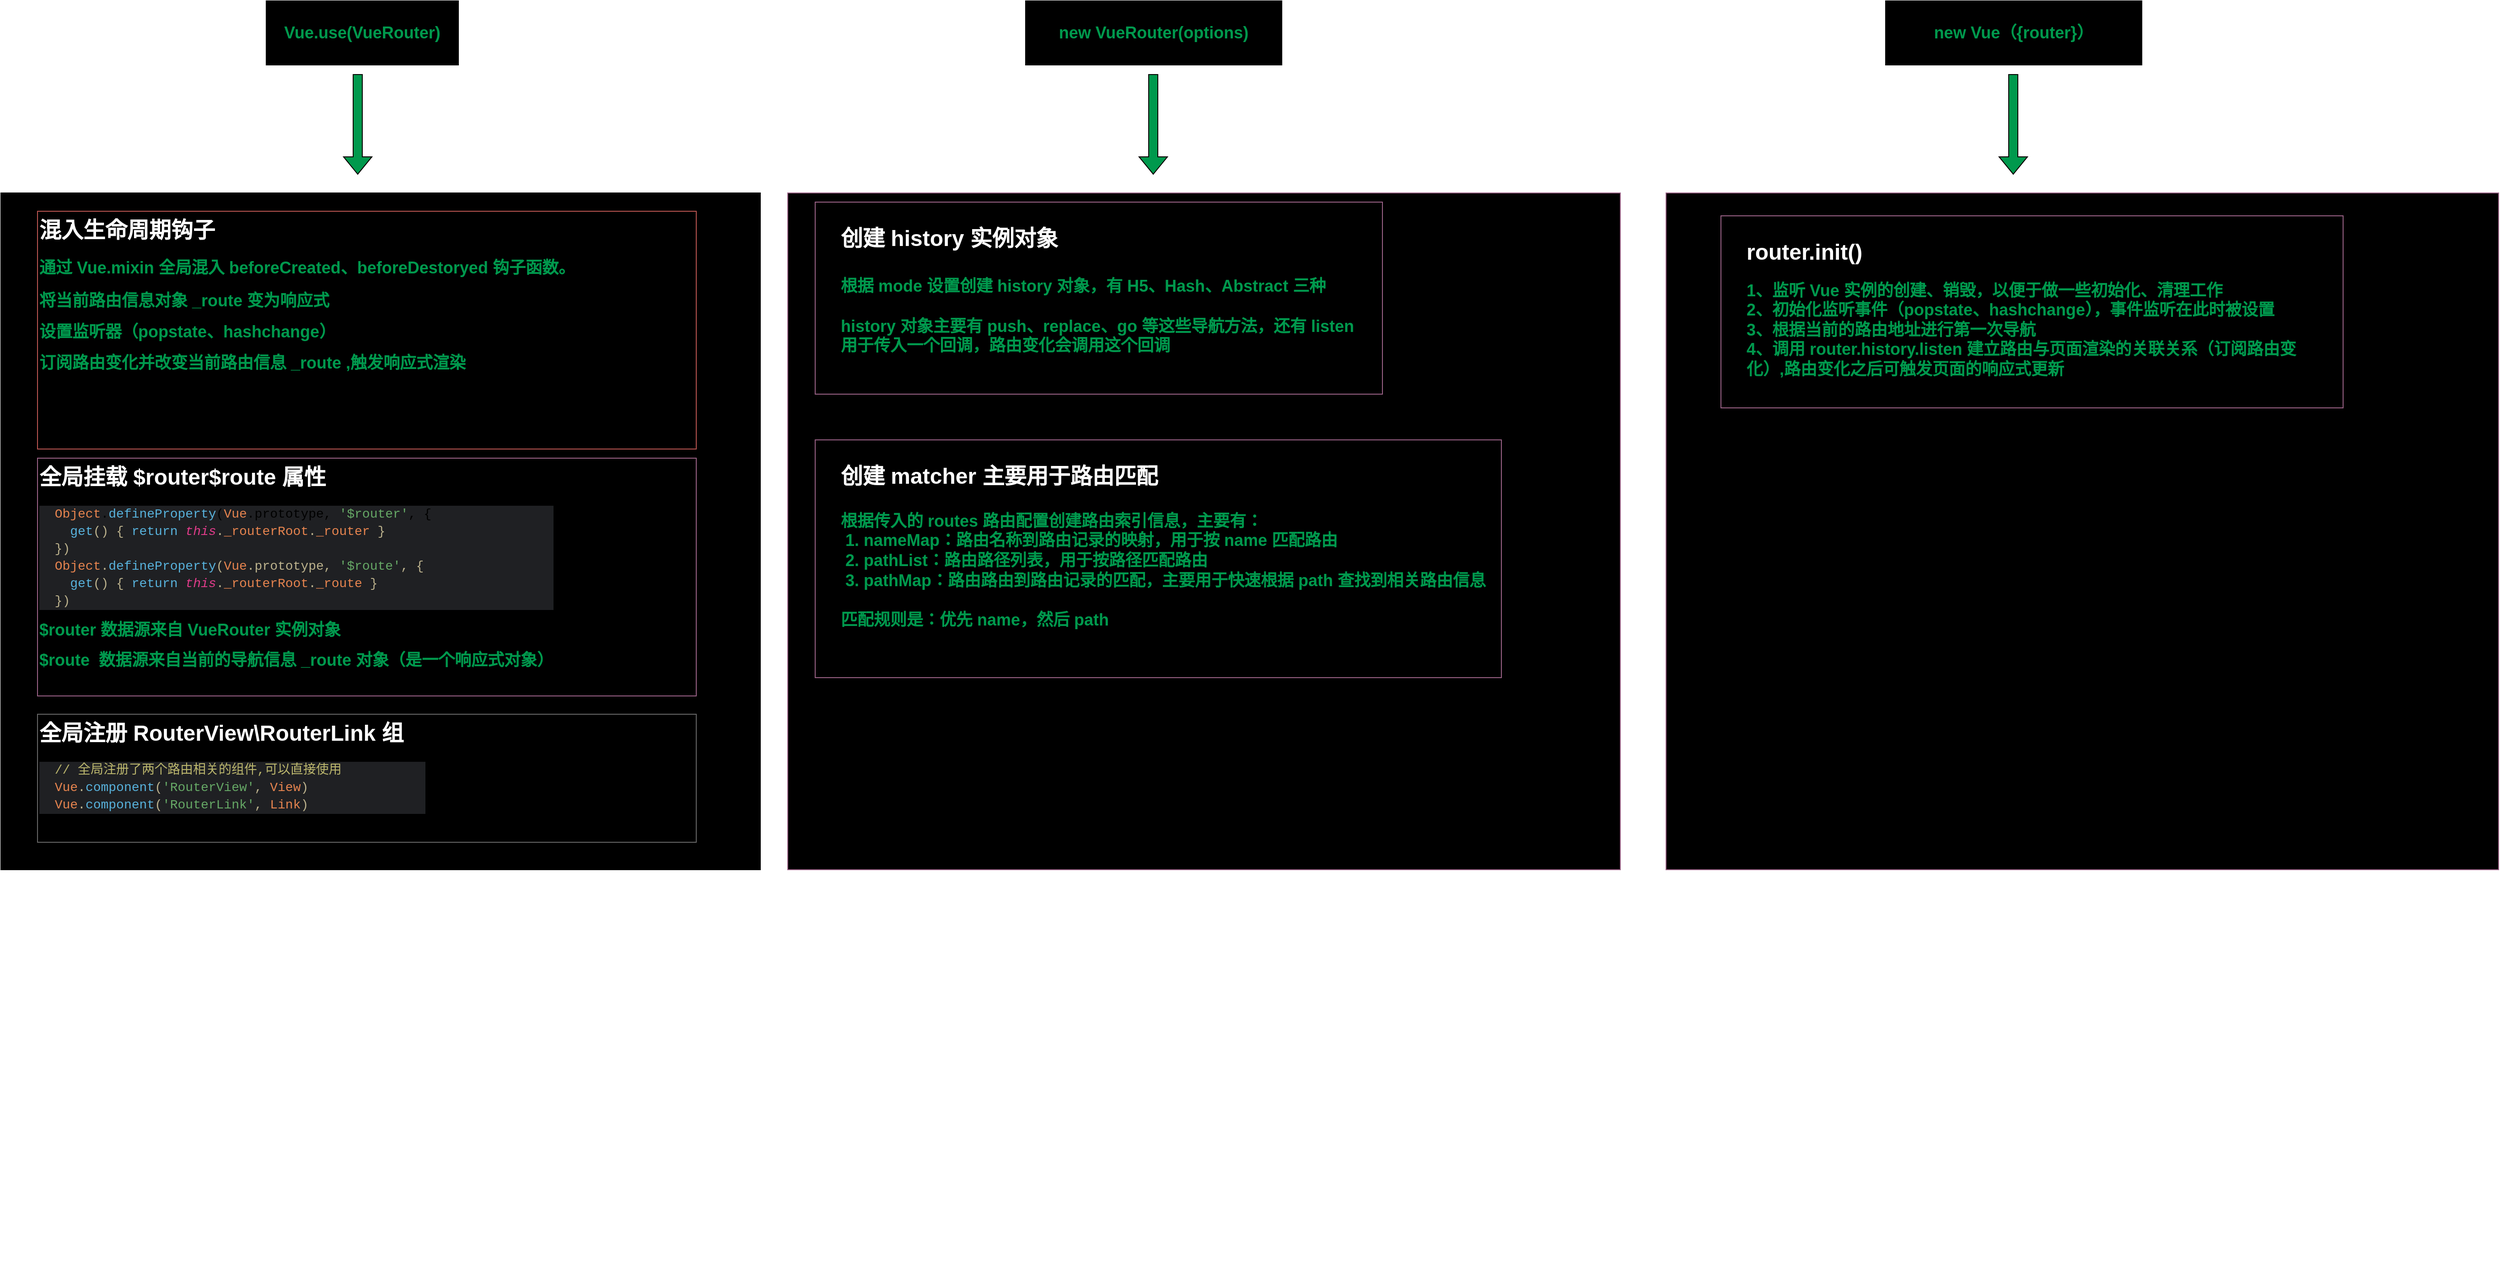<mxfile version="24.6.4" type="github">
  <diagram name="第 1 页" id="9SlIgTtQ-pPHK3Cmt_7Q">
    <mxGraphModel dx="2074" dy="1098" grid="1" gridSize="10" guides="1" tooltips="1" connect="1" arrows="1" fold="1" page="1" pageScale="1" pageWidth="827" pageHeight="1169" math="0" shadow="0">
      <root>
        <mxCell id="0" />
        <mxCell id="1" parent="0" />
        <mxCell id="ERSdIEYuZWGnIZoCy1sr-31" value="" style="rounded=0;whiteSpace=wrap;html=1;strokeColor=#996185;align=left;verticalAlign=top;fontFamily=Helvetica;fontSize=12;fontColor=default;fillColor=#000000;gradientColor=none;" vertex="1" parent="1">
          <mxGeometry x="970" y="350" width="910" height="740" as="geometry" />
        </mxCell>
        <mxCell id="ERSdIEYuZWGnIZoCy1sr-33" style="edgeStyle=orthogonalEdgeStyle;rounded=0;orthogonalLoop=1;jettySize=auto;html=1;fontFamily=Helvetica;fontSize=12;fontColor=default;shape=flexArrow;fillColor=#00994D;" edge="1" parent="1">
          <mxGeometry relative="1" as="geometry">
            <mxPoint x="500" y="330" as="targetPoint" />
            <mxPoint x="500" y="220" as="sourcePoint" />
          </mxGeometry>
        </mxCell>
        <mxCell id="ERSdIEYuZWGnIZoCy1sr-1" value="&lt;font style=&quot;font-size: 18px;&quot; color=&quot;#00994d&quot;&gt;&lt;b&gt;Vue.use(VueRouter)&lt;/b&gt;&lt;/font&gt;" style="rounded=0;whiteSpace=wrap;html=1;fillColor=#000000;" vertex="1" parent="1">
          <mxGeometry x="400" y="140" width="210" height="70" as="geometry" />
        </mxCell>
        <mxCell id="ERSdIEYuZWGnIZoCy1sr-3" value="" style="rounded=0;whiteSpace=wrap;html=1;fillColor=#000000;" vertex="1" parent="1">
          <mxGeometry x="110" y="350" width="830" height="740" as="geometry" />
        </mxCell>
        <mxCell id="ERSdIEYuZWGnIZoCy1sr-4" value="&lt;h1 style=&quot;margin-top: 0px;&quot;&gt;&lt;font color=&quot;#ffffff&quot;&gt;混入生命周期钩子&lt;/font&gt;&lt;/h1&gt;&lt;h2&gt;&lt;font style=&quot;font-size: 18px;&quot; color=&quot;#00994d&quot;&gt;通过 Vue.mixin 全局混入 beforeCreated、beforeDestoryed 钩子函数。&lt;/font&gt;&lt;/h2&gt;&lt;p&gt;&lt;font style=&quot;font-size: 18px;&quot; color=&quot;#00994d&quot;&gt;&lt;b&gt;将当前路由信息对象 _route 变为响应式&lt;/b&gt;&lt;/font&gt;&lt;/p&gt;&lt;p&gt;&lt;font style=&quot;font-size: 18px;&quot; color=&quot;#00994d&quot;&gt;&lt;b&gt;设置监听器（popstate、hashchange）&lt;/b&gt;&lt;/font&gt;&lt;/p&gt;&lt;p&gt;&lt;font style=&quot;font-size: 18px;&quot; color=&quot;#00994d&quot;&gt;&lt;b&gt;订阅路由变化并改变当前路由信息 _route ,触发响应式渲染&lt;/b&gt;&lt;/font&gt;&lt;/p&gt;" style="text;html=1;whiteSpace=wrap;overflow=hidden;rounded=0;fillColor=#000000;gradientColor=none;strokeColor=#b85450;fontFamily=Helvetica;fontSize=12;fontColor=default;" vertex="1" parent="1">
          <mxGeometry x="150" y="370" width="720" height="260" as="geometry" />
        </mxCell>
        <mxCell id="ERSdIEYuZWGnIZoCy1sr-5" value="&lt;h1 style=&quot;margin-top: 0px;&quot;&gt;&lt;font color=&quot;#ffffff&quot;&gt;全局挂载 $router\$route 属性&lt;/font&gt;&lt;/h1&gt;&lt;div style=&quot;background-color: rgb(31, 32, 35); font-family: &amp;quot;JetBrains Mono&amp;quot;, 微软雅黑, &amp;quot;Droid Sans Mono&amp;quot;, &amp;quot;Fira Code&amp;quot;, &amp;quot;Operator Mono&amp;quot;, Consolas, &amp;quot;Courier New&amp;quot;, monospace, Consolas, &amp;quot;Courier New&amp;quot;, monospace; font-size: 14px; line-height: 19px; white-space: pre;&quot;&gt;&lt;div&gt;&amp;nbsp; &lt;span style=&quot;color: #e6844f;&quot;&gt;Object&lt;/span&gt;.&lt;span style=&quot;color: #58b2dc;&quot;&gt;defineProperty&lt;/span&gt;(&lt;span style=&quot;color: #e6844f;&quot;&gt;Vue&lt;/span&gt;.prototype, &lt;span style=&quot;color: #66a866;&quot;&gt;&#39;$router&#39;&lt;/span&gt;, {&lt;/div&gt;&lt;div style=&quot;color: rgb(188, 178, 141);&quot;&gt;&amp;nbsp; &amp;nbsp; &lt;span style=&quot;color: #58b2dc;&quot;&gt;get&lt;/span&gt;() { &lt;span style=&quot;color: #58b2dc;&quot;&gt;return&lt;/span&gt; &lt;span style=&quot;color: #e03c8a;font-style: italic;&quot;&gt;this&lt;/span&gt;.&lt;span style=&quot;color: #e6844f;&quot;&gt;_routerRoot&lt;/span&gt;.&lt;span style=&quot;color: #e6844f;&quot;&gt;_router&lt;/span&gt; }&lt;/div&gt;&lt;div style=&quot;color: rgb(188, 178, 141);&quot;&gt;&amp;nbsp; })&lt;/div&gt;&lt;div style=&quot;color: rgb(188, 178, 141);&quot;&gt;&lt;div style=&quot;line-height: 19px;&quot;&gt;&lt;div&gt;&amp;nbsp; &lt;span style=&quot;color: #e6844f;&quot;&gt;Object&lt;/span&gt;.&lt;span style=&quot;color: #58b2dc;&quot;&gt;defineProperty&lt;/span&gt;(&lt;span style=&quot;color: #e6844f;&quot;&gt;Vue&lt;/span&gt;.prototype, &lt;span style=&quot;color: #66a866;&quot;&gt;&#39;$route&#39;&lt;/span&gt;, {&lt;/div&gt;&lt;div&gt;&amp;nbsp; &amp;nbsp; &lt;span style=&quot;color: #58b2dc;&quot;&gt;get&lt;/span&gt;() { &lt;span style=&quot;color: #58b2dc;&quot;&gt;return&lt;/span&gt; &lt;span style=&quot;color: #e03c8a;font-style: italic;&quot;&gt;this&lt;/span&gt;.&lt;span style=&quot;color: #e6844f;&quot;&gt;_routerRoot&lt;/span&gt;.&lt;span style=&quot;color: #e6844f;&quot;&gt;_route&lt;/span&gt; }&lt;/div&gt;&lt;div&gt;&amp;nbsp; })&lt;/div&gt;&lt;/div&gt;&lt;/div&gt;&lt;/div&gt;&lt;p&gt;&lt;font style=&quot;font-size: 18px;&quot; color=&quot;#00994d&quot;&gt;&lt;b&gt;$router 数据源来自 VueRouter 实例对象&lt;/b&gt;&lt;/font&gt;&lt;/p&gt;&lt;p&gt;&lt;font style=&quot;font-size: 18px;&quot; color=&quot;#00994d&quot;&gt;&lt;b&gt;$route&amp;nbsp; 数据源来自当前的导航信息 _route 对象（是一个响应式对象）&lt;/b&gt;&lt;/font&gt;&lt;/p&gt;" style="text;html=1;whiteSpace=wrap;overflow=hidden;rounded=0;fontFamily=Helvetica;fontSize=12;fillColor=#000000;gradientColor=none;strokeColor=#996185;fontColor=default;" vertex="1" parent="1">
          <mxGeometry x="150" y="640" width="720" height="260" as="geometry" />
        </mxCell>
        <mxCell id="ERSdIEYuZWGnIZoCy1sr-6" value="&lt;h1 style=&quot;margin-top: 0px;&quot;&gt;&lt;font color=&quot;#ffffff&quot;&gt;全局注册 RouterView\RouterLink 组&lt;/font&gt;件&lt;/h1&gt;&lt;div style=&quot;color: rgb(188, 178, 141); background-color: rgb(31, 32, 35); font-family: &amp;quot;JetBrains Mono&amp;quot;, 微软雅黑, &amp;quot;Droid Sans Mono&amp;quot;, &amp;quot;Fira Code&amp;quot;, &amp;quot;Operator Mono&amp;quot;, Consolas, &amp;quot;Courier New&amp;quot;, monospace, Consolas, &amp;quot;Courier New&amp;quot;, monospace; font-size: 14px; line-height: 19px; white-space: pre;&quot;&gt;&lt;div&gt;&amp;nbsp; &lt;span style=&quot;color: #bbb66d;&quot;&gt;// 全局注册了两个路由相关的组件,可以直接使用&lt;/span&gt;&lt;/div&gt;&lt;div&gt;&amp;nbsp; &lt;span style=&quot;color: #e6844f;&quot;&gt;Vue&lt;/span&gt;.&lt;span style=&quot;color: #58b2dc;&quot;&gt;component&lt;/span&gt;(&lt;span style=&quot;color: #66a866;&quot;&gt;&#39;RouterView&#39;&lt;/span&gt;, &lt;span style=&quot;color: #e6844f;&quot;&gt;View&lt;/span&gt;)&lt;/div&gt;&lt;div&gt;&amp;nbsp; &lt;span style=&quot;color: #e6844f;&quot;&gt;Vue&lt;/span&gt;.&lt;span style=&quot;color: #58b2dc;&quot;&gt;component&lt;/span&gt;(&lt;span style=&quot;color: #66a866;&quot;&gt;&#39;RouterLink&#39;&lt;/span&gt;, &lt;span style=&quot;color: #e6844f;&quot;&gt;Link&lt;/span&gt;)&lt;/div&gt;&lt;/div&gt;" style="text;html=1;whiteSpace=wrap;overflow=hidden;rounded=0;fontFamily=Helvetica;fontSize=12;fillColor=#000000;gradientColor=none;strokeColor=#666666;" vertex="1" parent="1">
          <mxGeometry x="150" y="920" width="720" height="140" as="geometry" />
        </mxCell>
        <mxCell id="ERSdIEYuZWGnIZoCy1sr-9" value="&lt;font color=&quot;#00994d&quot;&gt;&lt;span style=&quot;font-size: 18px;&quot;&gt;&lt;b&gt;new VueRouter(options)&lt;/b&gt;&lt;/span&gt;&lt;/font&gt;" style="rounded=0;whiteSpace=wrap;html=1;fillColor=#000000;" vertex="1" parent="1">
          <mxGeometry x="1230" y="140" width="280" height="70" as="geometry" />
        </mxCell>
        <mxCell id="ERSdIEYuZWGnIZoCy1sr-16" style="edgeStyle=orthogonalEdgeStyle;rounded=0;orthogonalLoop=1;jettySize=auto;html=1;exitX=0.75;exitY=0;exitDx=0;exitDy=0;fontFamily=Helvetica;fontSize=12;fontColor=default;" edge="1" parent="1" source="ERSdIEYuZWGnIZoCy1sr-14" target="ERSdIEYuZWGnIZoCy1sr-15">
          <mxGeometry relative="1" as="geometry" />
        </mxCell>
        <mxCell id="ERSdIEYuZWGnIZoCy1sr-14" value="Text" style="text;html=1;align=center;verticalAlign=middle;whiteSpace=wrap;rounded=0;fontFamily=Helvetica;fontSize=12;fontColor=default;" vertex="1" parent="1">
          <mxGeometry x="1120" y="485" width="60" height="30" as="geometry" />
        </mxCell>
        <mxCell id="ERSdIEYuZWGnIZoCy1sr-18" value="" style="group;fontColor=#00994D;" vertex="1" connectable="0" parent="1">
          <mxGeometry x="1000" y="360" width="620" height="330" as="geometry" />
        </mxCell>
        <mxCell id="ERSdIEYuZWGnIZoCy1sr-11" value="" style="rounded=0;whiteSpace=wrap;html=1;strokeColor=#996185;align=left;verticalAlign=top;fontFamily=Helvetica;fontSize=12;fontColor=default;fillColor=#000000;gradientColor=none;movable=1;resizable=1;rotatable=1;deletable=1;editable=1;locked=0;connectable=1;" vertex="1" parent="ERSdIEYuZWGnIZoCy1sr-18">
          <mxGeometry width="620" height="210" as="geometry" />
        </mxCell>
        <mxCell id="ERSdIEYuZWGnIZoCy1sr-13" value="&lt;font style=&quot;font-size: 24px;&quot;&gt;&lt;b style=&quot;font-size: 24px;&quot;&gt;创建 history 实例对象&lt;/b&gt;&lt;/font&gt;" style="text;html=1;align=left;verticalAlign=middle;whiteSpace=wrap;rounded=0;fontFamily=Helvetica;fontSize=24;fontColor=#FFFFFF;movable=1;resizable=1;rotatable=1;deletable=1;editable=1;locked=0;connectable=1;" vertex="1" parent="ERSdIEYuZWGnIZoCy1sr-18">
          <mxGeometry x="26" y="30" width="320" height="20" as="geometry" />
        </mxCell>
        <mxCell id="ERSdIEYuZWGnIZoCy1sr-15" value="根据 mode 设置创建 history 对象，有 H5、Hash、Abstract 三种&lt;div style=&quot;font-size: 18px;&quot;&gt;&lt;br style=&quot;font-size: 18px;&quot;&gt;&lt;/div&gt;&lt;div style=&quot;font-size: 18px;&quot;&gt;history 对象主要有 push、replace、go 等这些导航方法，还有 listen 用于传入一个回调，路由变化会调用这个回调&lt;/div&gt;" style="text;html=1;align=left;verticalAlign=middle;whiteSpace=wrap;rounded=0;fontFamily=Helvetica;fontSize=18;fontColor=#00994D;movable=1;resizable=1;rotatable=1;deletable=1;editable=1;locked=0;connectable=1;fontStyle=1" vertex="1" parent="ERSdIEYuZWGnIZoCy1sr-18">
          <mxGeometry x="26" y="65" width="574" height="120" as="geometry" />
        </mxCell>
        <mxCell id="ERSdIEYuZWGnIZoCy1sr-17" style="edgeStyle=orthogonalEdgeStyle;rounded=0;orthogonalLoop=1;jettySize=auto;html=1;exitX=0.5;exitY=1;exitDx=0;exitDy=0;fontFamily=Helvetica;fontSize=12;fontColor=default;" edge="1" parent="ERSdIEYuZWGnIZoCy1sr-18" source="ERSdIEYuZWGnIZoCy1sr-13" target="ERSdIEYuZWGnIZoCy1sr-13">
          <mxGeometry relative="1" as="geometry" />
        </mxCell>
        <mxCell id="ERSdIEYuZWGnIZoCy1sr-23" value="" style="group" vertex="1" connectable="0" parent="1">
          <mxGeometry x="1000" y="620" width="848" height="625" as="geometry" />
        </mxCell>
        <mxCell id="ERSdIEYuZWGnIZoCy1sr-20" value="" style="rounded=0;whiteSpace=wrap;html=1;strokeColor=#996185;align=left;verticalAlign=top;fontFamily=Helvetica;fontSize=12;fontColor=default;fillColor=#000000;gradientColor=none;movable=1;resizable=1;rotatable=1;deletable=1;editable=1;locked=0;connectable=1;" vertex="1" parent="ERSdIEYuZWGnIZoCy1sr-23">
          <mxGeometry width="750" height="260" as="geometry" />
        </mxCell>
        <mxCell id="ERSdIEYuZWGnIZoCy1sr-21" value="&lt;font style=&quot;font-size: 24px;&quot;&gt;&lt;b style=&quot;font-size: 24px;&quot;&gt;创建 matcher 主要用于路由匹配&lt;/b&gt;&lt;/font&gt;" style="text;html=1;align=left;verticalAlign=middle;whiteSpace=wrap;rounded=0;fontFamily=Helvetica;fontSize=24;fontColor=#FFFFFF;movable=1;resizable=1;rotatable=1;deletable=1;editable=1;locked=0;connectable=1;" vertex="1" parent="ERSdIEYuZWGnIZoCy1sr-23">
          <mxGeometry x="26" y="30" width="384" height="20" as="geometry" />
        </mxCell>
        <mxCell id="ERSdIEYuZWGnIZoCy1sr-22" value="&lt;div style=&quot;font-size: 18px;&quot;&gt;根据传入的 routes 路由配置创建路由索引信息，主要有：&lt;/div&gt;&lt;div style=&quot;font-size: 18px;&quot;&gt;&amp;nbsp;1. nameMap：路由名称到路由记录的映射，用于按 name 匹配路由&lt;/div&gt;&lt;div style=&quot;font-size: 18px;&quot;&gt;&amp;nbsp;2. pathList：路由路径列表，用于按路径匹配路由&lt;/div&gt;&lt;div style=&quot;font-size: 18px;&quot;&gt;&amp;nbsp;3. pathMap：路由路由到路由记录的匹配，主要用于快速根据 path 查找到相关路由信息&lt;/div&gt;&lt;div style=&quot;font-size: 18px;&quot;&gt;&lt;br&gt;&lt;/div&gt;&lt;div style=&quot;font-size: 18px;&quot;&gt;匹配规则是：优先 name，然后 path&lt;/div&gt;" style="text;html=1;align=left;verticalAlign=middle;whiteSpace=wrap;rounded=0;fontFamily=Helvetica;fontSize=18;fontColor=#00994D;movable=1;resizable=1;rotatable=1;deletable=1;editable=1;locked=0;connectable=1;fontStyle=1" vertex="1" parent="ERSdIEYuZWGnIZoCy1sr-23">
          <mxGeometry x="26" y="65" width="734" height="155" as="geometry" />
        </mxCell>
        <mxCell id="ERSdIEYuZWGnIZoCy1sr-28" value="new Vue（...）&lt;div&gt;初始化路由&lt;/div&gt;&lt;div&gt;获取当前 url 进行第一次导航&lt;/div&gt;" style="text;html=1;align=center;verticalAlign=middle;whiteSpace=wrap;rounded=0;fontFamily=Helvetica;fontSize=12;fontColor=#FFFFFF;" vertex="1" parent="1">
          <mxGeometry x="990" y="1440" width="150" height="90" as="geometry" />
        </mxCell>
        <mxCell id="ERSdIEYuZWGnIZoCy1sr-34" style="edgeStyle=orthogonalEdgeStyle;rounded=0;orthogonalLoop=1;jettySize=auto;html=1;fontFamily=Helvetica;fontSize=12;fontColor=default;shape=flexArrow;fillColor=#00994D;" edge="1" parent="1">
          <mxGeometry relative="1" as="geometry">
            <mxPoint x="1369.5" y="330" as="targetPoint" />
            <mxPoint x="1369.5" y="220" as="sourcePoint" />
          </mxGeometry>
        </mxCell>
        <mxCell id="ERSdIEYuZWGnIZoCy1sr-39" value="&lt;font color=&quot;#00994d&quot;&gt;&lt;span style=&quot;font-size: 18px;&quot;&gt;&lt;b&gt;new Vue（{router}）&lt;/b&gt;&lt;/span&gt;&lt;/font&gt;" style="rounded=0;whiteSpace=wrap;html=1;fillColor=#000000;" vertex="1" parent="1">
          <mxGeometry x="2170" y="140" width="280" height="70" as="geometry" />
        </mxCell>
        <mxCell id="ERSdIEYuZWGnIZoCy1sr-40" value="" style="group;fontColor=#00994D;" vertex="1" connectable="0" parent="1">
          <mxGeometry x="2090" y="360" width="750" height="730" as="geometry" />
        </mxCell>
        <mxCell id="ERSdIEYuZWGnIZoCy1sr-45" value="" style="rounded=0;whiteSpace=wrap;html=1;strokeColor=#996185;align=left;verticalAlign=top;fontFamily=Helvetica;fontSize=12;fontColor=default;fillColor=#000000;gradientColor=none;" vertex="1" parent="ERSdIEYuZWGnIZoCy1sr-40">
          <mxGeometry x="-160" y="-10" width="910" height="740" as="geometry" />
        </mxCell>
        <mxCell id="ERSdIEYuZWGnIZoCy1sr-46" value="" style="group" vertex="1" connectable="0" parent="ERSdIEYuZWGnIZoCy1sr-40">
          <mxGeometry x="-100" y="15" width="680" height="210" as="geometry" />
        </mxCell>
        <mxCell id="ERSdIEYuZWGnIZoCy1sr-41" value="" style="rounded=0;whiteSpace=wrap;html=1;strokeColor=#996185;align=left;verticalAlign=top;fontFamily=Helvetica;fontSize=12;fontColor=default;fillColor=#000000;gradientColor=none;movable=1;resizable=1;rotatable=1;deletable=1;editable=1;locked=0;connectable=1;" vertex="1" parent="ERSdIEYuZWGnIZoCy1sr-46">
          <mxGeometry width="680" height="210" as="geometry" />
        </mxCell>
        <mxCell id="ERSdIEYuZWGnIZoCy1sr-42" value="&lt;b&gt;router.init()&lt;/b&gt;" style="text;html=1;align=left;verticalAlign=middle;whiteSpace=wrap;rounded=0;fontFamily=Helvetica;fontSize=24;fontColor=#FFFFFF;movable=1;resizable=1;rotatable=1;deletable=1;editable=1;locked=0;connectable=1;" vertex="1" parent="ERSdIEYuZWGnIZoCy1sr-46">
          <mxGeometry x="26" y="30" width="320" height="20" as="geometry" />
        </mxCell>
        <mxCell id="ERSdIEYuZWGnIZoCy1sr-43" value="&lt;div style=&quot;font-size: 18px;&quot;&gt;1、监听 Vue 实例的创建、销毁，以便于做一些初始化、清理工作&lt;/div&gt;&lt;div style=&quot;font-size: 18px;&quot;&gt;2、初始化监听事件（popstate、hashchange），事件监听在此时被设置&lt;/div&gt;&lt;div style=&quot;font-size: 18px;&quot;&gt;3、根据当前的路由地址进行第一次导航&lt;/div&gt;&lt;div style=&quot;font-size: 18px;&quot;&gt;4、调用 router.history.listen 建立路由与页面渲染的关联关系（订阅路由变化）,路由变化之后可触发页面的响应式更新&lt;/div&gt;" style="text;html=1;align=left;verticalAlign=middle;whiteSpace=wrap;rounded=0;fontFamily=Helvetica;fontSize=18;fontColor=#00994D;movable=1;resizable=1;rotatable=1;deletable=1;editable=1;locked=0;connectable=1;fontStyle=1" vertex="1" parent="ERSdIEYuZWGnIZoCy1sr-46">
          <mxGeometry x="26" y="65" width="614" height="120" as="geometry" />
        </mxCell>
        <mxCell id="ERSdIEYuZWGnIZoCy1sr-44" style="edgeStyle=orthogonalEdgeStyle;rounded=0;orthogonalLoop=1;jettySize=auto;html=1;exitX=0.5;exitY=1;exitDx=0;exitDy=0;fontFamily=Helvetica;fontSize=12;fontColor=default;" edge="1" parent="ERSdIEYuZWGnIZoCy1sr-46" source="ERSdIEYuZWGnIZoCy1sr-42" target="ERSdIEYuZWGnIZoCy1sr-42">
          <mxGeometry relative="1" as="geometry" />
        </mxCell>
        <mxCell id="ERSdIEYuZWGnIZoCy1sr-47" style="edgeStyle=orthogonalEdgeStyle;rounded=0;orthogonalLoop=1;jettySize=auto;html=1;fontFamily=Helvetica;fontSize=12;fontColor=default;shape=flexArrow;fillColor=#00994D;" edge="1" parent="1">
          <mxGeometry relative="1" as="geometry">
            <mxPoint x="2309.5" y="330" as="targetPoint" />
            <mxPoint x="2309.5" y="220" as="sourcePoint" />
          </mxGeometry>
        </mxCell>
      </root>
    </mxGraphModel>
  </diagram>
</mxfile>
